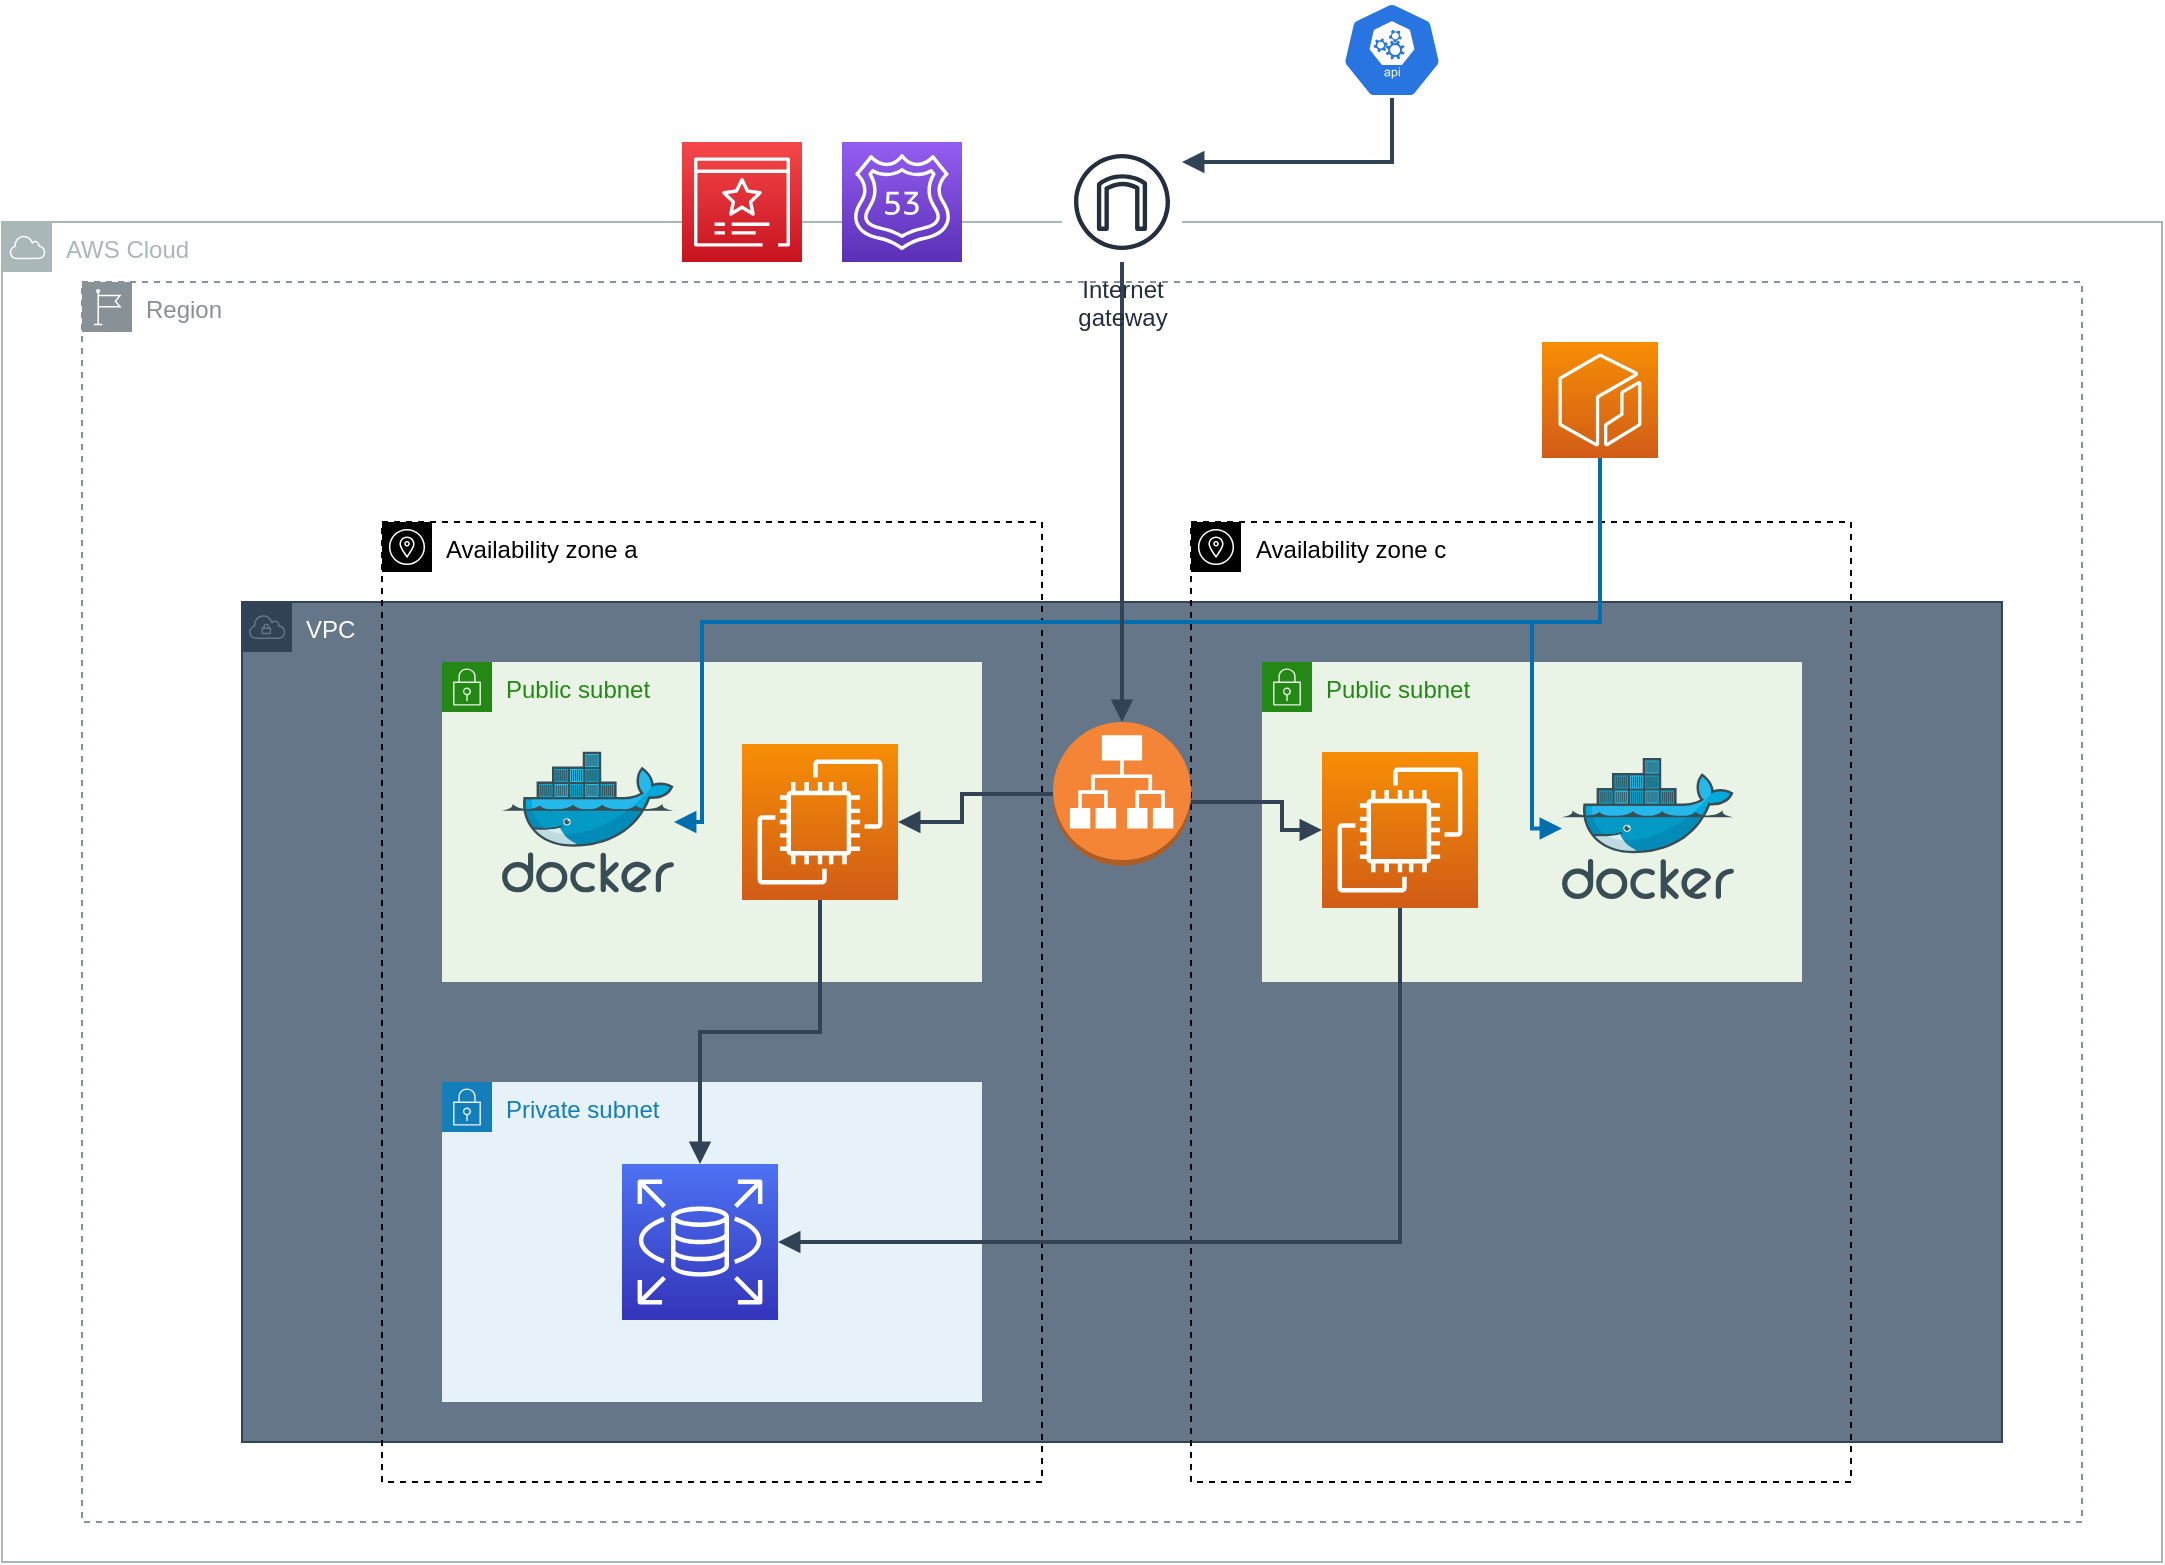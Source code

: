 <mxfile>
    <diagram id="4AamC4E-DRV28mDUcJcc" name="ページ1">
        <mxGraphModel dx="1332" dy="724" grid="1" gridSize="10" guides="1" tooltips="1" connect="1" arrows="1" fold="1" page="1" pageScale="1" pageWidth="1169" pageHeight="827" math="0" shadow="0">
            <root>
                <mxCell id="0"/>
                <mxCell id="1" parent="0"/>
                <mxCell id="2" value="AWS Cloud" style="sketch=0;outlineConnect=0;gradientColor=none;html=1;whiteSpace=wrap;fontSize=12;fontStyle=0;shape=mxgraph.aws4.group;grIcon=mxgraph.aws4.group_aws_cloud;strokeColor=#AAB7B8;fillColor=none;verticalAlign=top;align=left;spacingLeft=30;fontColor=#AAB7B8;dashed=0;" vertex="1" parent="1">
                    <mxGeometry x="40" y="110" width="1080" height="670" as="geometry"/>
                </mxCell>
                <mxCell id="3" value="Region" style="sketch=0;outlineConnect=0;gradientColor=none;html=1;whiteSpace=wrap;fontSize=12;fontStyle=0;shape=mxgraph.aws4.group;grIcon=mxgraph.aws4.group_region;strokeColor=#879196;fillColor=none;verticalAlign=top;align=left;spacingLeft=30;fontColor=#879196;dashed=1;" vertex="1" parent="1">
                    <mxGeometry x="80" y="140" width="1000" height="620" as="geometry"/>
                </mxCell>
                <mxCell id="4" value="VPC" style="sketch=0;outlineConnect=0;html=1;whiteSpace=wrap;fontSize=12;fontStyle=0;shape=mxgraph.aws4.group;grIcon=mxgraph.aws4.group_vpc;strokeColor=#314354;fillColor=#647687;verticalAlign=top;align=left;spacingLeft=30;fontColor=#ffffff;dashed=0;" vertex="1" parent="1">
                    <mxGeometry x="160" y="300" width="880" height="420" as="geometry"/>
                </mxCell>
                <mxCell id="10" value="Availability zone a" style="sketch=0;outlineConnect=0;html=1;whiteSpace=wrap;fontSize=12;fontStyle=0;shape=mxgraph.aws4.group;grIcon=mxgraph.aws4.group_availability_zone;fillColor=none;verticalAlign=top;align=left;spacingLeft=30;dashed=1;" vertex="1" parent="1">
                    <mxGeometry x="230" y="260" width="330" height="480" as="geometry"/>
                </mxCell>
                <mxCell id="17" value="Availability zone c" style="sketch=0;outlineConnect=0;html=1;whiteSpace=wrap;fontSize=12;fontStyle=0;shape=mxgraph.aws4.group;grIcon=mxgraph.aws4.group_availability_zone;fillColor=none;verticalAlign=top;align=left;spacingLeft=30;dashed=1;" vertex="1" parent="1">
                    <mxGeometry x="634.5" y="260" width="330" height="480" as="geometry"/>
                </mxCell>
                <mxCell id="19" value="Public subnet" style="points=[[0,0],[0.25,0],[0.5,0],[0.75,0],[1,0],[1,0.25],[1,0.5],[1,0.75],[1,1],[0.75,1],[0.5,1],[0.25,1],[0,1],[0,0.75],[0,0.5],[0,0.25]];outlineConnect=0;gradientColor=none;html=1;whiteSpace=wrap;fontSize=12;fontStyle=0;container=1;pointerEvents=0;collapsible=0;recursiveResize=0;shape=mxgraph.aws4.group;grIcon=mxgraph.aws4.group_security_group;grStroke=0;strokeColor=#248814;fillColor=#E9F3E6;verticalAlign=top;align=left;spacingLeft=30;fontColor=#248814;dashed=0;" vertex="1" parent="1">
                    <mxGeometry x="260" y="330" width="270" height="160" as="geometry"/>
                </mxCell>
                <mxCell id="24" value="" style="sketch=0;points=[[0,0,0],[0.25,0,0],[0.5,0,0],[0.75,0,0],[1,0,0],[0,1,0],[0.25,1,0],[0.5,1,0],[0.75,1,0],[1,1,0],[0,0.25,0],[0,0.5,0],[0,0.75,0],[1,0.25,0],[1,0.5,0],[1,0.75,0]];outlineConnect=0;fontColor=#232F3E;gradientColor=#F78E04;gradientDirection=north;fillColor=#D05C17;strokeColor=#ffffff;dashed=0;verticalLabelPosition=bottom;verticalAlign=top;align=center;html=1;fontSize=12;fontStyle=0;aspect=fixed;shape=mxgraph.aws4.resourceIcon;resIcon=mxgraph.aws4.ec2;" vertex="1" parent="19">
                    <mxGeometry x="150" y="41" width="78" height="78" as="geometry"/>
                </mxCell>
                <mxCell id="27" value="" style="sketch=0;aspect=fixed;html=1;points=[];align=center;image;fontSize=12;image=img/lib/mscae/Docker.svg;" vertex="1" parent="19">
                    <mxGeometry x="30" y="44.75" width="85.98" height="70.5" as="geometry"/>
                </mxCell>
                <mxCell id="21" value="Public subnet" style="points=[[0,0],[0.25,0],[0.5,0],[0.75,0],[1,0],[1,0.25],[1,0.5],[1,0.75],[1,1],[0.75,1],[0.5,1],[0.25,1],[0,1],[0,0.75],[0,0.5],[0,0.25]];outlineConnect=0;gradientColor=none;html=1;whiteSpace=wrap;fontSize=12;fontStyle=0;container=1;pointerEvents=0;collapsible=0;recursiveResize=0;shape=mxgraph.aws4.group;grIcon=mxgraph.aws4.group_security_group;grStroke=0;strokeColor=#248814;fillColor=#E9F3E6;verticalAlign=top;align=left;spacingLeft=30;fontColor=#248814;dashed=0;" vertex="1" parent="1">
                    <mxGeometry x="670" y="330" width="270" height="160" as="geometry"/>
                </mxCell>
                <mxCell id="25" value="" style="sketch=0;points=[[0,0,0],[0.25,0,0],[0.5,0,0],[0.75,0,0],[1,0,0],[0,1,0],[0.25,1,0],[0.5,1,0],[0.75,1,0],[1,1,0],[0,0.25,0],[0,0.5,0],[0,0.75,0],[1,0.25,0],[1,0.5,0],[1,0.75,0]];outlineConnect=0;fontColor=#232F3E;gradientColor=#F78E04;gradientDirection=north;fillColor=#D05C17;strokeColor=#ffffff;dashed=0;verticalLabelPosition=bottom;verticalAlign=top;align=center;html=1;fontSize=12;fontStyle=0;aspect=fixed;shape=mxgraph.aws4.resourceIcon;resIcon=mxgraph.aws4.ec2;" vertex="1" parent="21">
                    <mxGeometry x="30" y="45" width="78" height="78" as="geometry"/>
                </mxCell>
                <mxCell id="28" value="" style="sketch=0;aspect=fixed;html=1;points=[];align=center;image;fontSize=12;image=img/lib/mscae/Docker.svg;" vertex="1" parent="21">
                    <mxGeometry x="150" y="48" width="85.98" height="70.5" as="geometry"/>
                </mxCell>
                <mxCell id="22" value="Private subnet" style="points=[[0,0],[0.25,0],[0.5,0],[0.75,0],[1,0],[1,0.25],[1,0.5],[1,0.75],[1,1],[0.75,1],[0.5,1],[0.25,1],[0,1],[0,0.75],[0,0.5],[0,0.25]];outlineConnect=0;gradientColor=none;html=1;whiteSpace=wrap;fontSize=12;fontStyle=0;container=1;pointerEvents=0;collapsible=0;recursiveResize=0;shape=mxgraph.aws4.group;grIcon=mxgraph.aws4.group_security_group;grStroke=0;strokeColor=#147EBA;fillColor=#E6F2F8;verticalAlign=top;align=left;spacingLeft=30;fontColor=#147EBA;dashed=0;" vertex="1" parent="1">
                    <mxGeometry x="260" y="540" width="270" height="160" as="geometry"/>
                </mxCell>
                <mxCell id="23" value="" style="sketch=0;points=[[0,0,0],[0.25,0,0],[0.5,0,0],[0.75,0,0],[1,0,0],[0,1,0],[0.25,1,0],[0.5,1,0],[0.75,1,0],[1,1,0],[0,0.25,0],[0,0.5,0],[0,0.75,0],[1,0.25,0],[1,0.5,0],[1,0.75,0]];outlineConnect=0;fontColor=#232F3E;gradientColor=#4D72F3;gradientDirection=north;fillColor=#3334B9;strokeColor=#ffffff;dashed=0;verticalLabelPosition=bottom;verticalAlign=top;align=center;html=1;fontSize=12;fontStyle=0;aspect=fixed;shape=mxgraph.aws4.resourceIcon;resIcon=mxgraph.aws4.rds;" vertex="1" parent="22">
                    <mxGeometry x="90" y="41" width="78" height="78" as="geometry"/>
                </mxCell>
                <mxCell id="26" value="" style="sketch=0;points=[[0,0,0],[0.25,0,0],[0.5,0,0],[0.75,0,0],[1,0,0],[0,1,0],[0.25,1,0],[0.5,1,0],[0.75,1,0],[1,1,0],[0,0.25,0],[0,0.5,0],[0,0.75,0],[1,0.25,0],[1,0.5,0],[1,0.75,0]];outlineConnect=0;fontColor=#232F3E;gradientColor=#F78E04;gradientDirection=north;fillColor=#D05C17;strokeColor=#ffffff;dashed=0;verticalLabelPosition=bottom;verticalAlign=top;align=center;html=1;fontSize=12;fontStyle=0;aspect=fixed;shape=mxgraph.aws4.resourceIcon;resIcon=mxgraph.aws4.ecr;" vertex="1" parent="1">
                    <mxGeometry x="810" y="170" width="58" height="58" as="geometry"/>
                </mxCell>
                <mxCell id="29" value="" style="outlineConnect=0;dashed=0;verticalLabelPosition=bottom;verticalAlign=top;align=center;html=1;shape=mxgraph.aws3.application_load_balancer;fillColor=#F58536;gradientColor=none;" vertex="1" parent="1">
                    <mxGeometry x="565.5" y="360" width="69" height="72" as="geometry"/>
                </mxCell>
                <mxCell id="30" value="" style="edgeStyle=orthogonalEdgeStyle;html=1;endArrow=none;elbow=vertical;startArrow=block;startFill=1;strokeColor=#006EAF;rounded=0;entryX=0.5;entryY=1;entryDx=0;entryDy=0;entryPerimeter=0;fillColor=#1ba1e2;strokeWidth=2;" edge="1" parent="1" source="28" target="26">
                    <mxGeometry width="100" relative="1" as="geometry">
                        <mxPoint x="600" y="390" as="sourcePoint"/>
                        <mxPoint x="700" y="390" as="targetPoint"/>
                        <Array as="points">
                            <mxPoint x="805" y="413"/>
                            <mxPoint x="805" y="310"/>
                            <mxPoint x="839" y="310"/>
                        </Array>
                    </mxGeometry>
                </mxCell>
                <mxCell id="31" value="" style="edgeStyle=orthogonalEdgeStyle;html=1;endArrow=none;elbow=vertical;startArrow=block;startFill=1;strokeColor=#006EAF;rounded=0;fillColor=#1ba1e2;strokeWidth=2;" edge="1" parent="1" source="27" target="26">
                    <mxGeometry width="100" relative="1" as="geometry">
                        <mxPoint x="815" y="340" as="sourcePoint"/>
                        <mxPoint x="849" y="248" as="targetPoint"/>
                        <Array as="points">
                            <mxPoint x="390" y="410"/>
                            <mxPoint x="390" y="310"/>
                            <mxPoint x="839" y="310"/>
                        </Array>
                    </mxGeometry>
                </mxCell>
                <mxCell id="33" value="" style="edgeStyle=orthogonalEdgeStyle;html=1;endArrow=none;elbow=vertical;startArrow=block;startFill=1;strokeColor=#314354;rounded=0;fillColor=#647687;strokeWidth=2;" edge="1" parent="1" source="29" target="43">
                    <mxGeometry width="100" relative="1" as="geometry">
                        <mxPoint x="600" y="200" as="sourcePoint"/>
                        <mxPoint x="700" y="200" as="targetPoint"/>
                    </mxGeometry>
                </mxCell>
                <mxCell id="34" value="" style="edgeStyle=orthogonalEdgeStyle;html=1;endArrow=none;elbow=vertical;startArrow=block;startFill=1;strokeColor=#314354;rounded=0;fillColor=#647687;strokeWidth=2;" edge="1" parent="1" source="24" target="29">
                    <mxGeometry width="100" relative="1" as="geometry">
                        <mxPoint x="610" y="370" as="sourcePoint"/>
                        <mxPoint x="610" y="87" as="targetPoint"/>
                        <Array as="points">
                            <mxPoint x="520" y="410"/>
                            <mxPoint x="520" y="396"/>
                        </Array>
                    </mxGeometry>
                </mxCell>
                <mxCell id="36" value="" style="edgeStyle=orthogonalEdgeStyle;html=1;endArrow=none;elbow=vertical;startArrow=block;startFill=1;strokeColor=#314354;rounded=0;fillColor=#647687;exitX=0;exitY=0.5;exitDx=0;exitDy=0;exitPerimeter=0;strokeWidth=2;" edge="1" parent="1" source="25" target="29">
                    <mxGeometry width="100" relative="1" as="geometry">
                        <mxPoint x="498" y="420.067" as="sourcePoint"/>
                        <mxPoint x="630" y="390" as="targetPoint"/>
                        <Array as="points">
                            <mxPoint x="680" y="414"/>
                            <mxPoint x="680" y="400"/>
                        </Array>
                    </mxGeometry>
                </mxCell>
                <mxCell id="39" value="" style="edgeStyle=orthogonalEdgeStyle;html=1;endArrow=none;elbow=vertical;startArrow=block;startFill=1;strokeColor=#314354;rounded=0;fillColor=#647687;strokeWidth=2;" edge="1" parent="1" source="23" target="24">
                    <mxGeometry width="100" relative="1" as="geometry">
                        <mxPoint x="498" y="420" as="sourcePoint"/>
                        <mxPoint x="575.5" y="406" as="targetPoint"/>
                        <Array as="points"/>
                    </mxGeometry>
                </mxCell>
                <mxCell id="40" value="" style="edgeStyle=orthogonalEdgeStyle;html=1;endArrow=none;elbow=vertical;startArrow=block;startFill=1;strokeColor=#314354;rounded=0;fillColor=#647687;strokeWidth=2;" edge="1" parent="1" source="23" target="25">
                    <mxGeometry width="100" relative="1" as="geometry">
                        <mxPoint x="399" y="591" as="sourcePoint"/>
                        <mxPoint x="459" y="459.0" as="targetPoint"/>
                        <Array as="points"/>
                    </mxGeometry>
                </mxCell>
                <mxCell id="43" value="Internet&#10;gateway" style="sketch=0;outlineConnect=0;fontColor=#232F3E;gradientColor=none;strokeColor=#232F3E;fillColor=#ffffff;dashed=0;verticalLabelPosition=bottom;verticalAlign=top;align=center;html=1;fontSize=12;fontStyle=0;aspect=fixed;shape=mxgraph.aws4.resourceIcon;resIcon=mxgraph.aws4.internet_gateway;" vertex="1" parent="1">
                    <mxGeometry x="570" y="70" width="60" height="60" as="geometry"/>
                </mxCell>
                <mxCell id="44" value="" style="edgeStyle=orthogonalEdgeStyle;html=1;endArrow=none;elbow=vertical;startArrow=block;startFill=1;strokeColor=#314354;rounded=0;fillColor=#647687;strokeWidth=2;" edge="1" parent="1" source="43">
                    <mxGeometry width="100" relative="1" as="geometry">
                        <mxPoint x="610" y="370" as="sourcePoint"/>
                        <mxPoint x="735" y="47" as="targetPoint"/>
                        <Array as="points">
                            <mxPoint x="735" y="80"/>
                        </Array>
                    </mxGeometry>
                </mxCell>
                <mxCell id="45" value="" style="sketch=0;html=1;dashed=0;whitespace=wrap;fillColor=#2875E2;strokeColor=#ffffff;points=[[0.005,0.63,0],[0.1,0.2,0],[0.9,0.2,0],[0.5,0,0],[0.995,0.63,0],[0.72,0.99,0],[0.5,1,0],[0.28,0.99,0]];verticalLabelPosition=bottom;align=center;verticalAlign=top;shape=mxgraph.kubernetes.icon;prIcon=api" vertex="1" parent="1">
                    <mxGeometry x="710" width="50" height="48" as="geometry"/>
                </mxCell>
                <mxCell id="47" value="" style="sketch=0;points=[[0,0,0],[0.25,0,0],[0.5,0,0],[0.75,0,0],[1,0,0],[0,1,0],[0.25,1,0],[0.5,1,0],[0.75,1,0],[1,1,0],[0,0.25,0],[0,0.5,0],[0,0.75,0],[1,0.25,0],[1,0.5,0],[1,0.75,0]];outlineConnect=0;fontColor=#232F3E;gradientColor=#945DF2;gradientDirection=north;fillColor=#5A30B5;strokeColor=#ffffff;dashed=0;verticalLabelPosition=bottom;verticalAlign=top;align=center;html=1;fontSize=12;fontStyle=0;aspect=fixed;shape=mxgraph.aws4.resourceIcon;resIcon=mxgraph.aws4.route_53;" vertex="1" parent="1">
                    <mxGeometry x="460" y="70" width="60" height="60" as="geometry"/>
                </mxCell>
                <mxCell id="48" value="" style="sketch=0;points=[[0,0,0],[0.25,0,0],[0.5,0,0],[0.75,0,0],[1,0,0],[0,1,0],[0.25,1,0],[0.5,1,0],[0.75,1,0],[1,1,0],[0,0.25,0],[0,0.5,0],[0,0.75,0],[1,0.25,0],[1,0.5,0],[1,0.75,0]];outlineConnect=0;fontColor=#232F3E;gradientColor=#F54749;gradientDirection=north;fillColor=#C7131F;strokeColor=#ffffff;dashed=0;verticalLabelPosition=bottom;verticalAlign=top;align=center;html=1;fontSize=12;fontStyle=0;aspect=fixed;shape=mxgraph.aws4.resourceIcon;resIcon=mxgraph.aws4.certificate_manager_3;" vertex="1" parent="1">
                    <mxGeometry x="380" y="70" width="60" height="60" as="geometry"/>
                </mxCell>
            </root>
        </mxGraphModel>
    </diagram>
</mxfile>